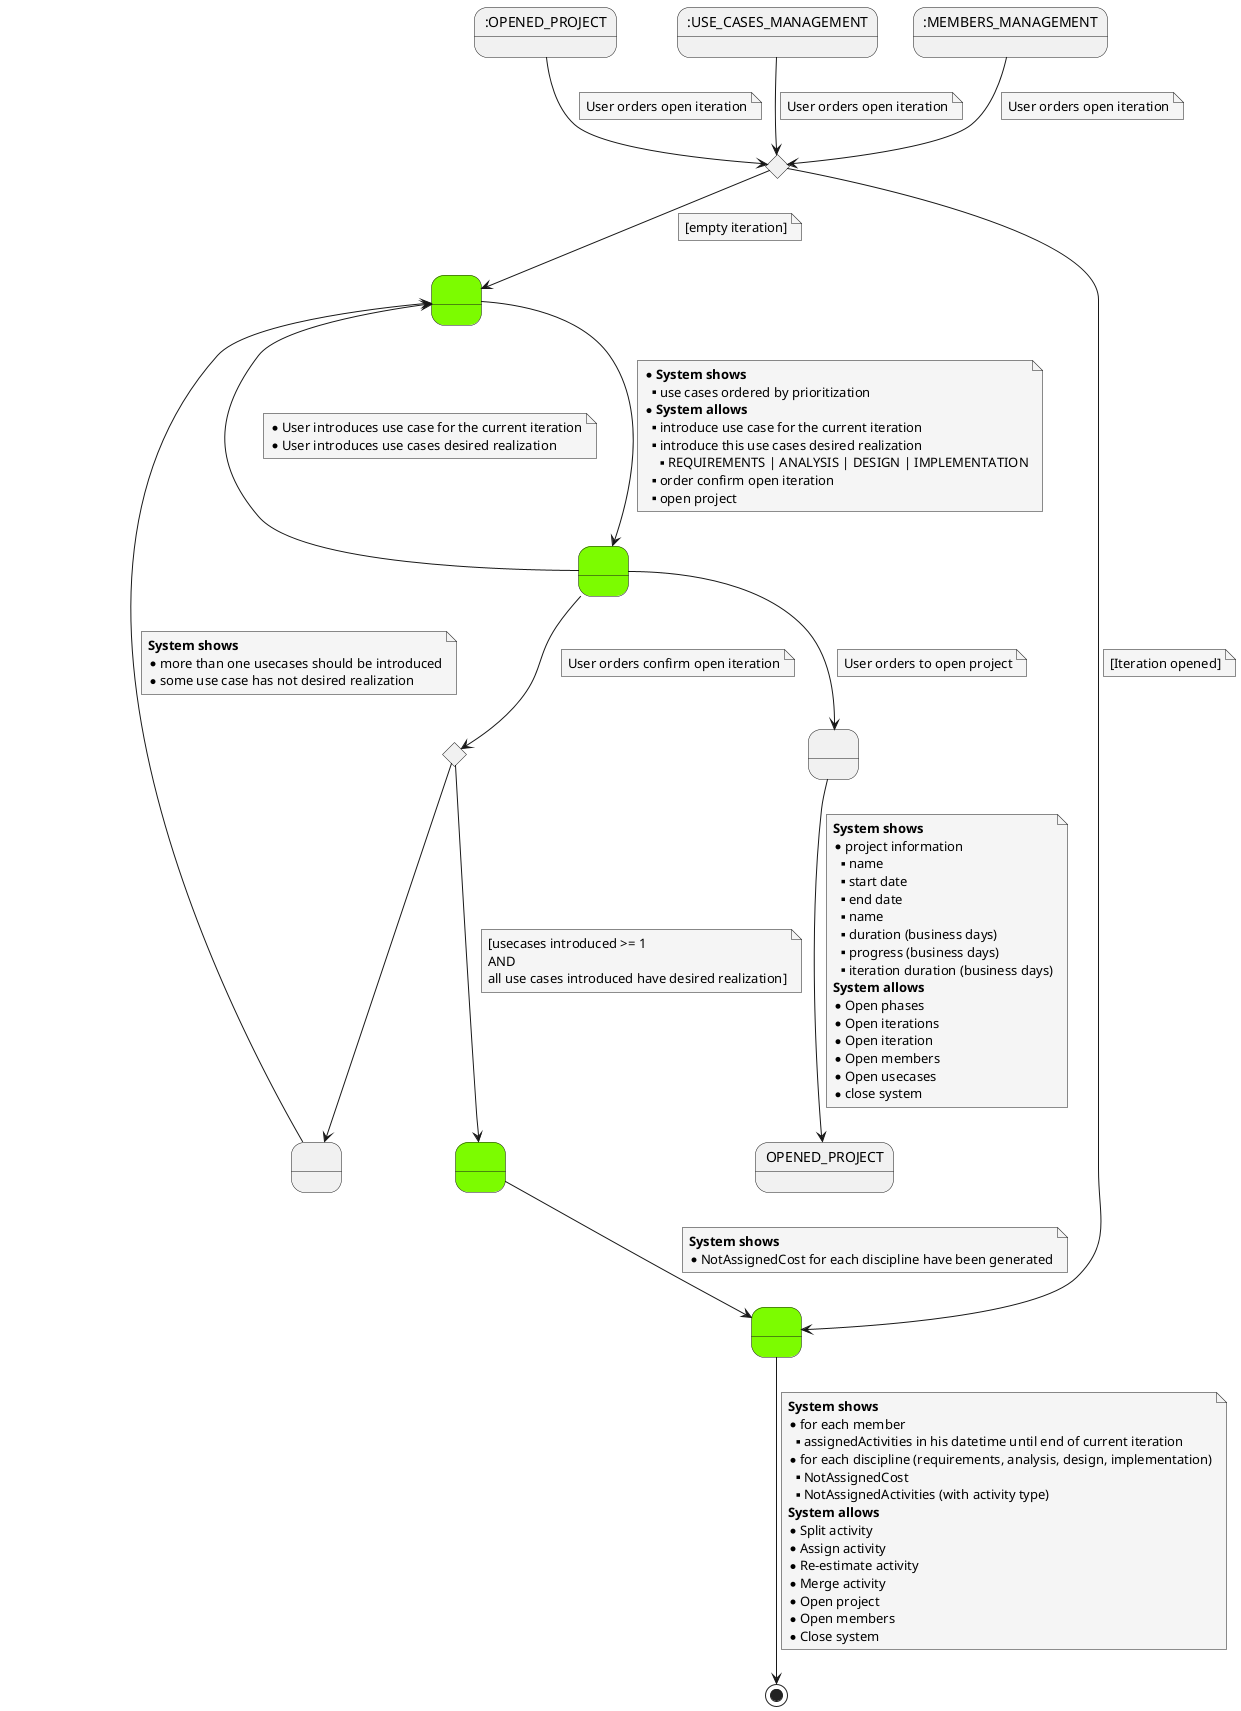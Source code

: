 @startuml

skinparam {
    NoteBackgroundColor #whiteSmoke
}

    state 0 as ":OPENED_PROJECT"
    state 1  <<choice>>
    state 2 as ":USE_CASES_MANAGEMENT"
    state 3 as ":MEMBERS_MANAGEMENT"
    state 4 as " " #LawnGreen
    state 5 as " " #LawnGreen
    state 6 as " " #LawnGreen
    state 7 <<choice>>
    state 9 as " " #LawnGreen
    state 10 as " "
    state 11 as " "



    0 --> 1
    note on link
        User orders open iteration
    end note
    2 --> 1
    note on link
        User orders open iteration
    end note
    3 --> 1
    note on link
        User orders open iteration
    end note
    1 --> 4
    note on link
        [empty iteration]
    end note
    4 --> 6
    note on link
        * <b>System shows</b>
        ** use cases ordered by prioritization
        * <b>System allows</b>
        ** introduce use case for the current iteration
        ** introduce this use cases desired realization
        *** REQUIREMENTS | ANALYSIS | DESIGN | IMPLEMENTATION
        ** order confirm open iteration
        ** open project
    end note

    6 --> 11
    note on link
        User orders to open project
    end note

    11 --> OPENED_PROJECT
    note on link
    <b>System shows</b>
    * project information
    ** name
    ** start date
    ** end date
    ** name
    ** duration (business days)
    ** progress (business days)
    ** iteration duration (business days)
    <b>System allows</b>
    * Open phases
    * Open iterations
    * Open iteration
    * Open members
    * Open usecases
    * close system
    end note


    6 --> 4
    note on link
        * User introduces use case for the current iteration
        * User introduces use cases desired realization
    end note
    6 --> 7
    note on link
        User orders confirm open iteration
    end note
    7 --> 9
    note on link
    [usecases introduced >= 1
    AND
    all use cases introduced have desired realization]
    end note
    9--> 5
    note on link
        <b>System shows</b>
        * NotAssignedCost for each discipline have been generated
    end note
    7 --> 10
    10 --> 4
    note on link
        <b>System shows</b>
        * more than one usecases should be introduced
        * some use case has not desired realization
    end note
    1 --> 5
    note on link
        [Iteration opened]
    end note
    5 --> [*]
    note on link
     <b>System shows</b>
     * for each member
     **assignedActivities in his datetime until end of current iteration
     * for each discipline (requirements, analysis, design, implementation)
     ** NotAssignedCost
     ** NotAssignedActivities (with activity type)
     <b>System allows</b>
     * Split activity
     * Assign activity
     * Re-estimate activity
     * Merge activity
     * Open project
     * Open members
     * Close system
    end note
@enduml
